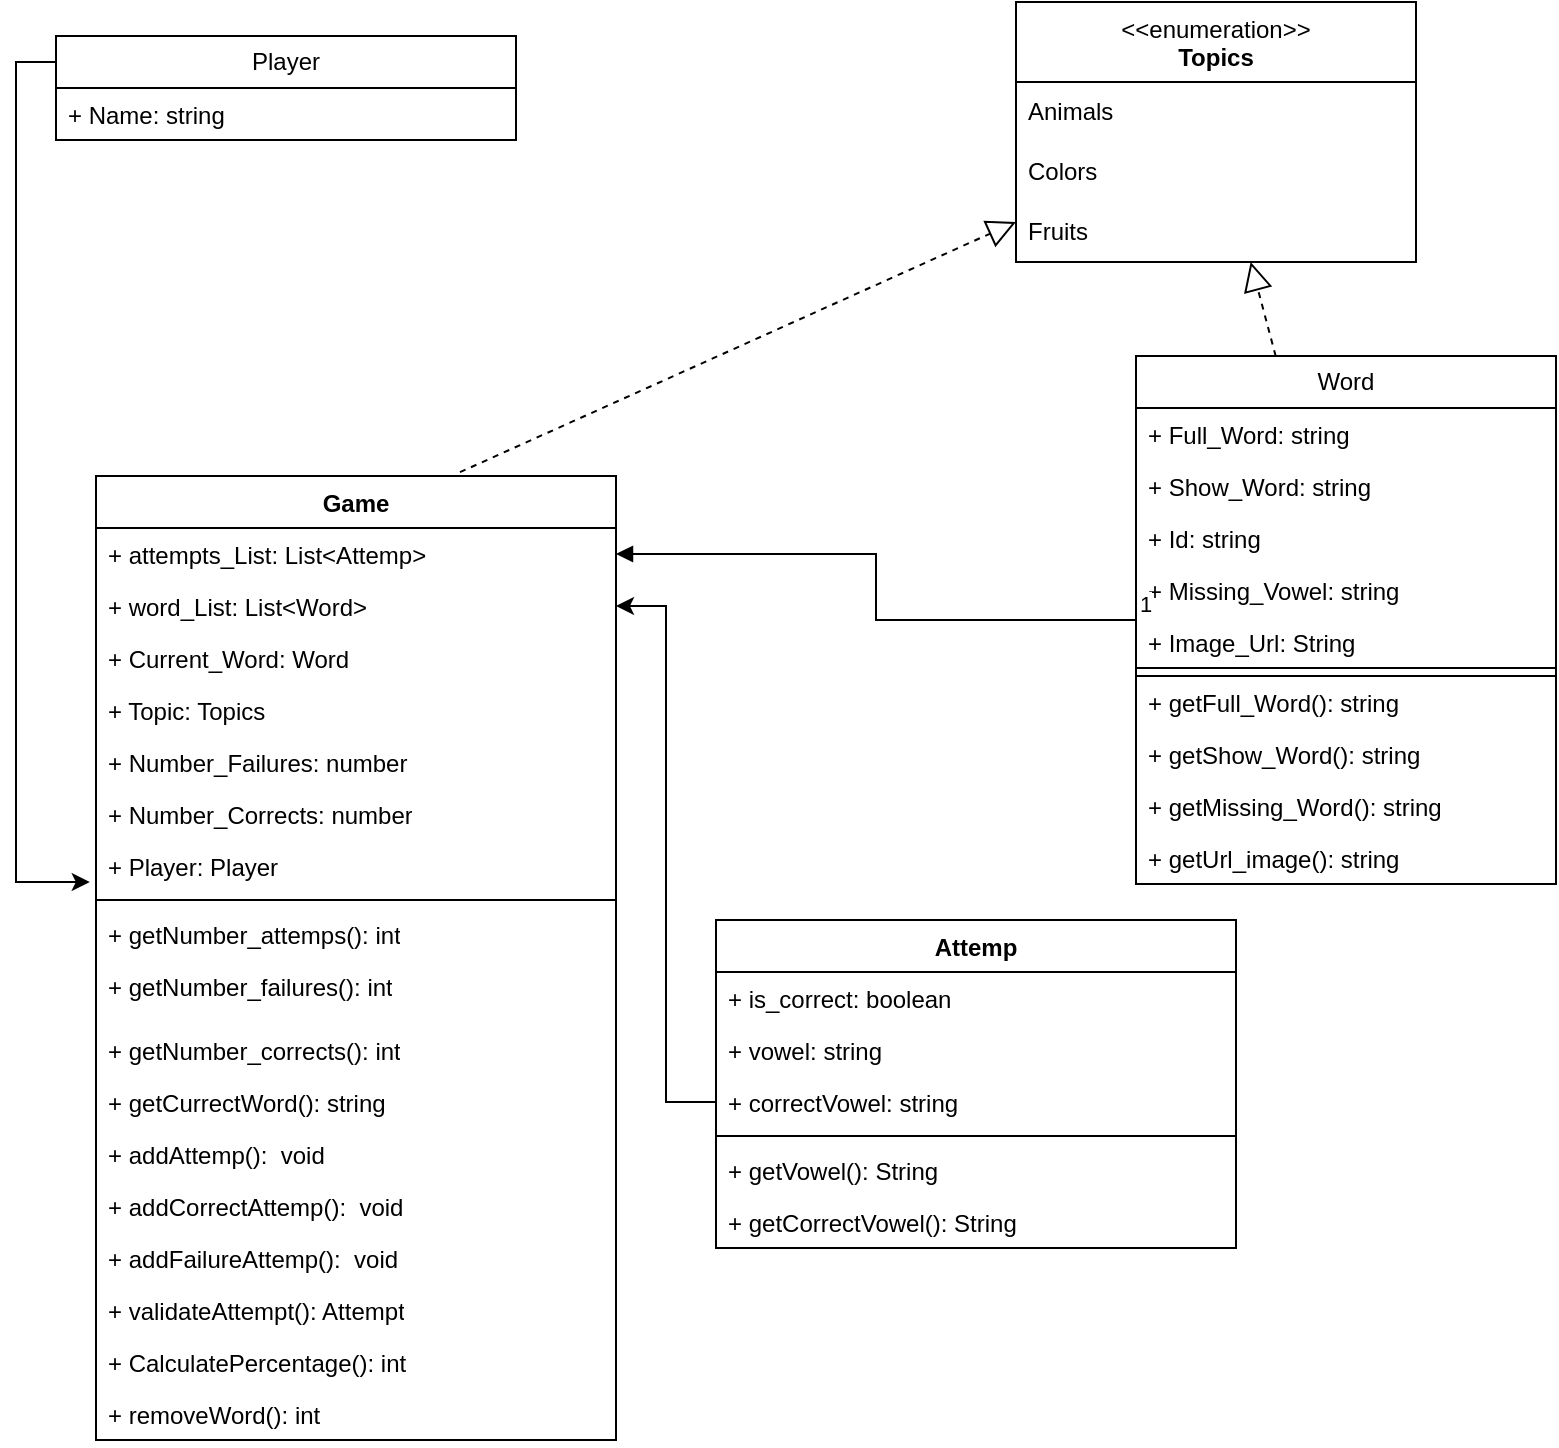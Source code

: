 <mxfile version="21.1.8" type="device">
  <diagram name="Página-1" id="sB5c_KLhhS_Td3sFMSz0">
    <mxGraphModel dx="2228" dy="1168" grid="1" gridSize="10" guides="1" tooltips="1" connect="1" arrows="1" fold="1" page="1" pageScale="1" pageWidth="827" pageHeight="1169" math="0" shadow="0">
      <root>
        <mxCell id="0" />
        <mxCell id="1" parent="0" />
        <mxCell id="p0Tkx5RfCkDC9MsQwTMK-47" style="edgeStyle=orthogonalEdgeStyle;rounded=0;orthogonalLoop=1;jettySize=auto;html=1;exitX=0;exitY=0.25;exitDx=0;exitDy=0;entryX=-0.012;entryY=0.808;entryDx=0;entryDy=0;entryPerimeter=0;" parent="1" source="p0Tkx5RfCkDC9MsQwTMK-1" target="p0Tkx5RfCkDC9MsQwTMK-29" edge="1">
          <mxGeometry relative="1" as="geometry" />
        </mxCell>
        <mxCell id="p0Tkx5RfCkDC9MsQwTMK-1" value="Player" style="swimlane;fontStyle=0;childLayout=stackLayout;horizontal=1;startSize=26;fillColor=none;horizontalStack=0;resizeParent=1;resizeParentMax=0;resizeLast=0;collapsible=1;marginBottom=0;whiteSpace=wrap;html=1;" parent="1" vertex="1">
          <mxGeometry x="50" y="60" width="230" height="52" as="geometry" />
        </mxCell>
        <mxCell id="p0Tkx5RfCkDC9MsQwTMK-2" value="+ Name: string" style="text;strokeColor=none;fillColor=none;align=left;verticalAlign=top;spacingLeft=4;spacingRight=4;overflow=hidden;rotatable=0;points=[[0,0.5],[1,0.5]];portConstraint=eastwest;whiteSpace=wrap;html=1;" parent="p0Tkx5RfCkDC9MsQwTMK-1" vertex="1">
          <mxGeometry y="26" width="230" height="26" as="geometry" />
        </mxCell>
        <mxCell id="p0Tkx5RfCkDC9MsQwTMK-5" value="Word" style="swimlane;fontStyle=0;childLayout=stackLayout;horizontal=1;startSize=26;fillColor=none;horizontalStack=0;resizeParent=1;resizeParentMax=0;resizeLast=0;collapsible=1;marginBottom=0;whiteSpace=wrap;html=1;" parent="1" vertex="1">
          <mxGeometry x="590" y="220" width="210" height="264" as="geometry" />
        </mxCell>
        <mxCell id="p0Tkx5RfCkDC9MsQwTMK-6" value="+ Full_Word: string" style="text;strokeColor=none;fillColor=none;align=left;verticalAlign=top;spacingLeft=4;spacingRight=4;overflow=hidden;rotatable=0;points=[[0,0.5],[1,0.5]];portConstraint=eastwest;whiteSpace=wrap;html=1;" parent="p0Tkx5RfCkDC9MsQwTMK-5" vertex="1">
          <mxGeometry y="26" width="210" height="26" as="geometry" />
        </mxCell>
        <mxCell id="p0Tkx5RfCkDC9MsQwTMK-44" value="+ Show_Word: string" style="text;strokeColor=none;fillColor=none;align=left;verticalAlign=top;spacingLeft=4;spacingRight=4;overflow=hidden;rotatable=0;points=[[0,0.5],[1,0.5]];portConstraint=eastwest;whiteSpace=wrap;html=1;" parent="p0Tkx5RfCkDC9MsQwTMK-5" vertex="1">
          <mxGeometry y="52" width="210" height="26" as="geometry" />
        </mxCell>
        <mxCell id="p0Tkx5RfCkDC9MsQwTMK-14" value="+ Id: string" style="text;strokeColor=none;fillColor=none;align=left;verticalAlign=top;spacingLeft=4;spacingRight=4;overflow=hidden;rotatable=0;points=[[0,0.5],[1,0.5]];portConstraint=eastwest;whiteSpace=wrap;html=1;" parent="p0Tkx5RfCkDC9MsQwTMK-5" vertex="1">
          <mxGeometry y="78" width="210" height="26" as="geometry" />
        </mxCell>
        <mxCell id="p0Tkx5RfCkDC9MsQwTMK-7" value="+ Missing_Vowel: string" style="text;strokeColor=none;fillColor=none;align=left;verticalAlign=top;spacingLeft=4;spacingRight=4;overflow=hidden;rotatable=0;points=[[0,0.5],[1,0.5]];portConstraint=eastwest;whiteSpace=wrap;html=1;" parent="p0Tkx5RfCkDC9MsQwTMK-5" vertex="1">
          <mxGeometry y="104" width="210" height="26" as="geometry" />
        </mxCell>
        <mxCell id="p0Tkx5RfCkDC9MsQwTMK-15" value="+ Image_Url: String" style="text;strokeColor=none;fillColor=none;align=left;verticalAlign=top;spacingLeft=4;spacingRight=4;overflow=hidden;rotatable=0;points=[[0,0.5],[1,0.5]];portConstraint=eastwest;whiteSpace=wrap;html=1;" parent="p0Tkx5RfCkDC9MsQwTMK-5" vertex="1">
          <mxGeometry y="130" width="210" height="26" as="geometry" />
        </mxCell>
        <mxCell id="vRmG-BlChnc_e2vAXQfE-16" value="" style="text;strokeColor=default;fillColor=none;align=left;verticalAlign=top;spacingLeft=4;spacingRight=4;overflow=hidden;rotatable=0;points=[[0,0.5],[1,0.5]];portConstraint=eastwest;whiteSpace=wrap;html=1;" vertex="1" parent="p0Tkx5RfCkDC9MsQwTMK-5">
          <mxGeometry y="156" width="210" height="4" as="geometry" />
        </mxCell>
        <mxCell id="vRmG-BlChnc_e2vAXQfE-25" value="+ getFull_Word(): string" style="text;strokeColor=none;fillColor=none;align=left;verticalAlign=top;spacingLeft=4;spacingRight=4;overflow=hidden;rotatable=0;points=[[0,0.5],[1,0.5]];portConstraint=eastwest;whiteSpace=wrap;html=1;" vertex="1" parent="p0Tkx5RfCkDC9MsQwTMK-5">
          <mxGeometry y="160" width="210" height="26" as="geometry" />
        </mxCell>
        <mxCell id="vRmG-BlChnc_e2vAXQfE-26" value="+ getShow_Word(): string" style="text;strokeColor=none;fillColor=none;align=left;verticalAlign=top;spacingLeft=4;spacingRight=4;overflow=hidden;rotatable=0;points=[[0,0.5],[1,0.5]];portConstraint=eastwest;whiteSpace=wrap;html=1;" vertex="1" parent="p0Tkx5RfCkDC9MsQwTMK-5">
          <mxGeometry y="186" width="210" height="26" as="geometry" />
        </mxCell>
        <mxCell id="vRmG-BlChnc_e2vAXQfE-28" value="+ getMissing_Word(): string" style="text;strokeColor=none;fillColor=none;align=left;verticalAlign=top;spacingLeft=4;spacingRight=4;overflow=hidden;rotatable=0;points=[[0,0.5],[1,0.5]];portConstraint=eastwest;whiteSpace=wrap;html=1;" vertex="1" parent="p0Tkx5RfCkDC9MsQwTMK-5">
          <mxGeometry y="212" width="210" height="26" as="geometry" />
        </mxCell>
        <mxCell id="vRmG-BlChnc_e2vAXQfE-27" value="+ getUrl_image(): string" style="text;strokeColor=none;fillColor=none;align=left;verticalAlign=top;spacingLeft=4;spacingRight=4;overflow=hidden;rotatable=0;points=[[0,0.5],[1,0.5]];portConstraint=eastwest;whiteSpace=wrap;html=1;" vertex="1" parent="p0Tkx5RfCkDC9MsQwTMK-5">
          <mxGeometry y="238" width="210" height="26" as="geometry" />
        </mxCell>
        <mxCell id="p0Tkx5RfCkDC9MsQwTMK-10" value="&amp;lt;&amp;lt;enumeration&amp;gt;&amp;gt;&lt;br&gt;&lt;b&gt;Topics&lt;/b&gt;" style="swimlane;fontStyle=0;align=center;verticalAlign=top;childLayout=stackLayout;horizontal=1;startSize=40;horizontalStack=0;resizeParent=1;resizeParentMax=0;resizeLast=0;collapsible=0;marginBottom=0;html=1;whiteSpace=wrap;" parent="1" vertex="1">
          <mxGeometry x="530" y="43" width="200" height="130" as="geometry" />
        </mxCell>
        <mxCell id="p0Tkx5RfCkDC9MsQwTMK-11" value="Animals" style="text;html=1;strokeColor=none;fillColor=none;align=left;verticalAlign=middle;spacingLeft=4;spacingRight=4;overflow=hidden;rotatable=0;points=[[0,0.5],[1,0.5]];portConstraint=eastwest;whiteSpace=wrap;" parent="p0Tkx5RfCkDC9MsQwTMK-10" vertex="1">
          <mxGeometry y="40" width="200" height="30" as="geometry" />
        </mxCell>
        <mxCell id="p0Tkx5RfCkDC9MsQwTMK-12" value="Colors" style="text;html=1;strokeColor=none;fillColor=none;align=left;verticalAlign=middle;spacingLeft=4;spacingRight=4;overflow=hidden;rotatable=0;points=[[0,0.5],[1,0.5]];portConstraint=eastwest;whiteSpace=wrap;" parent="p0Tkx5RfCkDC9MsQwTMK-10" vertex="1">
          <mxGeometry y="70" width="200" height="30" as="geometry" />
        </mxCell>
        <mxCell id="p0Tkx5RfCkDC9MsQwTMK-13" value="Fruits" style="text;html=1;strokeColor=none;fillColor=none;align=left;verticalAlign=middle;spacingLeft=4;spacingRight=4;overflow=hidden;rotatable=0;points=[[0,0.5],[1,0.5]];portConstraint=eastwest;whiteSpace=wrap;" parent="p0Tkx5RfCkDC9MsQwTMK-10" vertex="1">
          <mxGeometry y="100" width="200" height="30" as="geometry" />
        </mxCell>
        <mxCell id="p0Tkx5RfCkDC9MsQwTMK-24" value="Game" style="swimlane;fontStyle=1;align=center;verticalAlign=top;childLayout=stackLayout;horizontal=1;startSize=26;horizontalStack=0;resizeParent=1;resizeParentMax=0;resizeLast=0;collapsible=1;marginBottom=0;whiteSpace=wrap;html=1;" parent="1" vertex="1">
          <mxGeometry x="70" y="280" width="260" height="482" as="geometry" />
        </mxCell>
        <mxCell id="p0Tkx5RfCkDC9MsQwTMK-28" value="+ attempts_List: List&amp;lt;Attemp&amp;gt;" style="text;strokeColor=none;fillColor=none;align=left;verticalAlign=top;spacingLeft=4;spacingRight=4;overflow=hidden;rotatable=0;points=[[0,0.5],[1,0.5]];portConstraint=eastwest;whiteSpace=wrap;html=1;" parent="p0Tkx5RfCkDC9MsQwTMK-24" vertex="1">
          <mxGeometry y="26" width="260" height="26" as="geometry" />
        </mxCell>
        <mxCell id="vRmG-BlChnc_e2vAXQfE-23" value="+ word_List: List&amp;lt;Word&amp;gt;" style="text;strokeColor=none;fillColor=none;align=left;verticalAlign=top;spacingLeft=4;spacingRight=4;overflow=hidden;rotatable=0;points=[[0,0.5],[1,0.5]];portConstraint=eastwest;whiteSpace=wrap;html=1;" vertex="1" parent="p0Tkx5RfCkDC9MsQwTMK-24">
          <mxGeometry y="52" width="260" height="26" as="geometry" />
        </mxCell>
        <mxCell id="p0Tkx5RfCkDC9MsQwTMK-48" value="+ Current_Word: Word" style="text;strokeColor=none;fillColor=none;align=left;verticalAlign=top;spacingLeft=4;spacingRight=4;overflow=hidden;rotatable=0;points=[[0,0.5],[1,0.5]];portConstraint=eastwest;whiteSpace=wrap;html=1;" parent="p0Tkx5RfCkDC9MsQwTMK-24" vertex="1">
          <mxGeometry y="78" width="260" height="26" as="geometry" />
        </mxCell>
        <mxCell id="p0Tkx5RfCkDC9MsQwTMK-40" value="+ Topic: Topics" style="text;strokeColor=none;fillColor=none;align=left;verticalAlign=top;spacingLeft=4;spacingRight=4;overflow=hidden;rotatable=0;points=[[0,0.5],[1,0.5]];portConstraint=eastwest;whiteSpace=wrap;html=1;" parent="p0Tkx5RfCkDC9MsQwTMK-24" vertex="1">
          <mxGeometry y="104" width="260" height="26" as="geometry" />
        </mxCell>
        <mxCell id="p0Tkx5RfCkDC9MsQwTMK-43" value="+ Number_Failures: number" style="text;strokeColor=none;fillColor=none;align=left;verticalAlign=top;spacingLeft=4;spacingRight=4;overflow=hidden;rotatable=0;points=[[0,0.5],[1,0.5]];portConstraint=eastwest;whiteSpace=wrap;html=1;" parent="p0Tkx5RfCkDC9MsQwTMK-24" vertex="1">
          <mxGeometry y="130" width="260" height="26" as="geometry" />
        </mxCell>
        <mxCell id="p0Tkx5RfCkDC9MsQwTMK-42" value="+ Number_Corrects: number" style="text;strokeColor=none;fillColor=none;align=left;verticalAlign=top;spacingLeft=4;spacingRight=4;overflow=hidden;rotatable=0;points=[[0,0.5],[1,0.5]];portConstraint=eastwest;whiteSpace=wrap;html=1;" parent="p0Tkx5RfCkDC9MsQwTMK-24" vertex="1">
          <mxGeometry y="156" width="260" height="26" as="geometry" />
        </mxCell>
        <mxCell id="p0Tkx5RfCkDC9MsQwTMK-29" value="+ Player:&amp;nbsp;Player" style="text;strokeColor=none;fillColor=none;align=left;verticalAlign=top;spacingLeft=4;spacingRight=4;overflow=hidden;rotatable=0;points=[[0,0.5],[1,0.5]];portConstraint=eastwest;whiteSpace=wrap;html=1;" parent="p0Tkx5RfCkDC9MsQwTMK-24" vertex="1">
          <mxGeometry y="182" width="260" height="26" as="geometry" />
        </mxCell>
        <mxCell id="p0Tkx5RfCkDC9MsQwTMK-26" value="" style="line;strokeWidth=1;fillColor=none;align=left;verticalAlign=middle;spacingTop=-1;spacingLeft=3;spacingRight=3;rotatable=0;labelPosition=right;points=[];portConstraint=eastwest;strokeColor=inherit;" parent="p0Tkx5RfCkDC9MsQwTMK-24" vertex="1">
          <mxGeometry y="208" width="260" height="8" as="geometry" />
        </mxCell>
        <mxCell id="vRmG-BlChnc_e2vAXQfE-33" value="+ getNumber_attemps(): int" style="text;strokeColor=none;fillColor=none;align=left;verticalAlign=top;spacingLeft=4;spacingRight=4;overflow=hidden;rotatable=0;points=[[0,0.5],[1,0.5]];portConstraint=eastwest;whiteSpace=wrap;html=1;" vertex="1" parent="p0Tkx5RfCkDC9MsQwTMK-24">
          <mxGeometry y="216" width="260" height="26" as="geometry" />
        </mxCell>
        <mxCell id="vRmG-BlChnc_e2vAXQfE-34" value="+ getNumber_failures(): int" style="text;strokeColor=none;fillColor=none;align=left;verticalAlign=top;spacingLeft=4;spacingRight=4;overflow=hidden;rotatable=0;points=[[0,0.5],[1,0.5]];portConstraint=eastwest;whiteSpace=wrap;html=1;" vertex="1" parent="p0Tkx5RfCkDC9MsQwTMK-24">
          <mxGeometry y="242" width="260" height="32" as="geometry" />
        </mxCell>
        <mxCell id="p0Tkx5RfCkDC9MsQwTMK-27" value="+ getNumber_corrects(): int" style="text;strokeColor=none;fillColor=none;align=left;verticalAlign=top;spacingLeft=4;spacingRight=4;overflow=hidden;rotatable=0;points=[[0,0.5],[1,0.5]];portConstraint=eastwest;whiteSpace=wrap;html=1;" parent="p0Tkx5RfCkDC9MsQwTMK-24" vertex="1">
          <mxGeometry y="274" width="260" height="26" as="geometry" />
        </mxCell>
        <mxCell id="p0Tkx5RfCkDC9MsQwTMK-30" value="+ getCurrectWord(): string" style="text;strokeColor=none;fillColor=none;align=left;verticalAlign=top;spacingLeft=4;spacingRight=4;overflow=hidden;rotatable=0;points=[[0,0.5],[1,0.5]];portConstraint=eastwest;whiteSpace=wrap;html=1;" parent="p0Tkx5RfCkDC9MsQwTMK-24" vertex="1">
          <mxGeometry y="300" width="260" height="26" as="geometry" />
        </mxCell>
        <mxCell id="vRmG-BlChnc_e2vAXQfE-29" value="+ addAttemp():&amp;nbsp; void" style="text;strokeColor=none;fillColor=none;align=left;verticalAlign=top;spacingLeft=4;spacingRight=4;overflow=hidden;rotatable=0;points=[[0,0.5],[1,0.5]];portConstraint=eastwest;whiteSpace=wrap;html=1;" vertex="1" parent="p0Tkx5RfCkDC9MsQwTMK-24">
          <mxGeometry y="326" width="260" height="26" as="geometry" />
        </mxCell>
        <mxCell id="vRmG-BlChnc_e2vAXQfE-32" value="+ addCorrectAttemp():&amp;nbsp; void" style="text;strokeColor=none;fillColor=none;align=left;verticalAlign=top;spacingLeft=4;spacingRight=4;overflow=hidden;rotatable=0;points=[[0,0.5],[1,0.5]];portConstraint=eastwest;whiteSpace=wrap;html=1;" vertex="1" parent="p0Tkx5RfCkDC9MsQwTMK-24">
          <mxGeometry y="352" width="260" height="26" as="geometry" />
        </mxCell>
        <mxCell id="vRmG-BlChnc_e2vAXQfE-31" value="+ addFailureAttemp():&amp;nbsp; void" style="text;strokeColor=none;fillColor=none;align=left;verticalAlign=top;spacingLeft=4;spacingRight=4;overflow=hidden;rotatable=0;points=[[0,0.5],[1,0.5]];portConstraint=eastwest;whiteSpace=wrap;html=1;" vertex="1" parent="p0Tkx5RfCkDC9MsQwTMK-24">
          <mxGeometry y="378" width="260" height="26" as="geometry" />
        </mxCell>
        <mxCell id="vRmG-BlChnc_e2vAXQfE-30" value="+ validateAttempt(): Attempt" style="text;strokeColor=none;fillColor=none;align=left;verticalAlign=top;spacingLeft=4;spacingRight=4;overflow=hidden;rotatable=0;points=[[0,0.5],[1,0.5]];portConstraint=eastwest;whiteSpace=wrap;html=1;" vertex="1" parent="p0Tkx5RfCkDC9MsQwTMK-24">
          <mxGeometry y="404" width="260" height="26" as="geometry" />
        </mxCell>
        <mxCell id="p0Tkx5RfCkDC9MsQwTMK-50" value="+ CalculatePercentage(): int" style="text;strokeColor=none;fillColor=none;align=left;verticalAlign=top;spacingLeft=4;spacingRight=4;overflow=hidden;rotatable=0;points=[[0,0.5],[1,0.5]];portConstraint=eastwest;whiteSpace=wrap;html=1;" parent="p0Tkx5RfCkDC9MsQwTMK-24" vertex="1">
          <mxGeometry y="430" width="260" height="26" as="geometry" />
        </mxCell>
        <mxCell id="p0Tkx5RfCkDC9MsQwTMK-49" value="+ removeWord(): int" style="text;strokeColor=none;fillColor=none;align=left;verticalAlign=top;spacingLeft=4;spacingRight=4;overflow=hidden;rotatable=0;points=[[0,0.5],[1,0.5]];portConstraint=eastwest;whiteSpace=wrap;html=1;" parent="p0Tkx5RfCkDC9MsQwTMK-24" vertex="1">
          <mxGeometry y="456" width="260" height="26" as="geometry" />
        </mxCell>
        <mxCell id="p0Tkx5RfCkDC9MsQwTMK-33" value="" style="endArrow=block;dashed=1;endFill=0;endSize=12;html=1;rounded=0;" parent="1" source="p0Tkx5RfCkDC9MsQwTMK-5" target="p0Tkx5RfCkDC9MsQwTMK-10" edge="1">
          <mxGeometry width="160" relative="1" as="geometry">
            <mxPoint x="370" y="220" as="sourcePoint" />
            <mxPoint x="550" y="229" as="targetPoint" />
          </mxGeometry>
        </mxCell>
        <mxCell id="p0Tkx5RfCkDC9MsQwTMK-36" value="" style="endArrow=block;endFill=1;html=1;edgeStyle=orthogonalEdgeStyle;align=left;verticalAlign=top;rounded=0;entryX=1;entryY=0.5;entryDx=0;entryDy=0;" parent="1" source="p0Tkx5RfCkDC9MsQwTMK-5" target="p0Tkx5RfCkDC9MsQwTMK-28" edge="1">
          <mxGeometry x="-1" relative="1" as="geometry">
            <mxPoint x="330" y="240" as="sourcePoint" />
            <mxPoint x="490" y="240" as="targetPoint" />
          </mxGeometry>
        </mxCell>
        <mxCell id="p0Tkx5RfCkDC9MsQwTMK-37" value="1" style="edgeLabel;resizable=0;html=1;align=left;verticalAlign=bottom;" parent="p0Tkx5RfCkDC9MsQwTMK-36" connectable="0" vertex="1">
          <mxGeometry x="-1" relative="1" as="geometry" />
        </mxCell>
        <mxCell id="p0Tkx5RfCkDC9MsQwTMK-46" value="" style="endArrow=block;dashed=1;endFill=0;endSize=12;html=1;rounded=0;exitX=0.7;exitY=-0.004;exitDx=0;exitDy=0;exitPerimeter=0;" parent="1" source="p0Tkx5RfCkDC9MsQwTMK-24" target="p0Tkx5RfCkDC9MsQwTMK-10" edge="1">
          <mxGeometry width="160" relative="1" as="geometry">
            <mxPoint x="351" y="208" as="sourcePoint" />
            <mxPoint x="350" y="140" as="targetPoint" />
          </mxGeometry>
        </mxCell>
        <mxCell id="vRmG-BlChnc_e2vAXQfE-7" value="Attemp" style="swimlane;fontStyle=1;align=center;verticalAlign=top;childLayout=stackLayout;horizontal=1;startSize=26;horizontalStack=0;resizeParent=1;resizeParentMax=0;resizeLast=0;collapsible=1;marginBottom=0;whiteSpace=wrap;html=1;" vertex="1" parent="1">
          <mxGeometry x="380" y="502" width="260" height="164" as="geometry" />
        </mxCell>
        <mxCell id="vRmG-BlChnc_e2vAXQfE-13" value="+ is_correct:&amp;nbsp;boolean" style="text;strokeColor=none;fillColor=none;align=left;verticalAlign=top;spacingLeft=4;spacingRight=4;overflow=hidden;rotatable=0;points=[[0,0.5],[1,0.5]];portConstraint=eastwest;whiteSpace=wrap;html=1;" vertex="1" parent="vRmG-BlChnc_e2vAXQfE-7">
          <mxGeometry y="26" width="260" height="26" as="geometry" />
        </mxCell>
        <mxCell id="vRmG-BlChnc_e2vAXQfE-22" value="+ vowel:&amp;nbsp;string" style="text;strokeColor=none;fillColor=none;align=left;verticalAlign=top;spacingLeft=4;spacingRight=4;overflow=hidden;rotatable=0;points=[[0,0.5],[1,0.5]];portConstraint=eastwest;whiteSpace=wrap;html=1;" vertex="1" parent="vRmG-BlChnc_e2vAXQfE-7">
          <mxGeometry y="52" width="260" height="26" as="geometry" />
        </mxCell>
        <mxCell id="vRmG-BlChnc_e2vAXQfE-21" value="+ correctVowel:&amp;nbsp;string" style="text;strokeColor=none;fillColor=none;align=left;verticalAlign=top;spacingLeft=4;spacingRight=4;overflow=hidden;rotatable=0;points=[[0,0.5],[1,0.5]];portConstraint=eastwest;whiteSpace=wrap;html=1;" vertex="1" parent="vRmG-BlChnc_e2vAXQfE-7">
          <mxGeometry y="78" width="260" height="26" as="geometry" />
        </mxCell>
        <mxCell id="vRmG-BlChnc_e2vAXQfE-14" value="" style="line;strokeWidth=1;fillColor=none;align=left;verticalAlign=middle;spacingTop=-1;spacingLeft=3;spacingRight=3;rotatable=0;labelPosition=right;points=[];portConstraint=eastwest;strokeColor=inherit;" vertex="1" parent="vRmG-BlChnc_e2vAXQfE-7">
          <mxGeometry y="104" width="260" height="8" as="geometry" />
        </mxCell>
        <mxCell id="vRmG-BlChnc_e2vAXQfE-19" value="+ getVowel(): String" style="text;strokeColor=none;fillColor=none;align=left;verticalAlign=top;spacingLeft=4;spacingRight=4;overflow=hidden;rotatable=0;points=[[0,0.5],[1,0.5]];portConstraint=eastwest;whiteSpace=wrap;html=1;" vertex="1" parent="vRmG-BlChnc_e2vAXQfE-7">
          <mxGeometry y="112" width="260" height="26" as="geometry" />
        </mxCell>
        <mxCell id="vRmG-BlChnc_e2vAXQfE-20" value="+ getCorrectVowel(): String" style="text;strokeColor=none;fillColor=none;align=left;verticalAlign=top;spacingLeft=4;spacingRight=4;overflow=hidden;rotatable=0;points=[[0,0.5],[1,0.5]];portConstraint=eastwest;whiteSpace=wrap;html=1;" vertex="1" parent="vRmG-BlChnc_e2vAXQfE-7">
          <mxGeometry y="138" width="260" height="26" as="geometry" />
        </mxCell>
        <mxCell id="vRmG-BlChnc_e2vAXQfE-24" style="edgeStyle=orthogonalEdgeStyle;rounded=0;orthogonalLoop=1;jettySize=auto;html=1;exitX=0;exitY=0.5;exitDx=0;exitDy=0;entryX=1;entryY=0.5;entryDx=0;entryDy=0;" edge="1" parent="1" source="vRmG-BlChnc_e2vAXQfE-21" target="vRmG-BlChnc_e2vAXQfE-23">
          <mxGeometry relative="1" as="geometry" />
        </mxCell>
      </root>
    </mxGraphModel>
  </diagram>
</mxfile>
